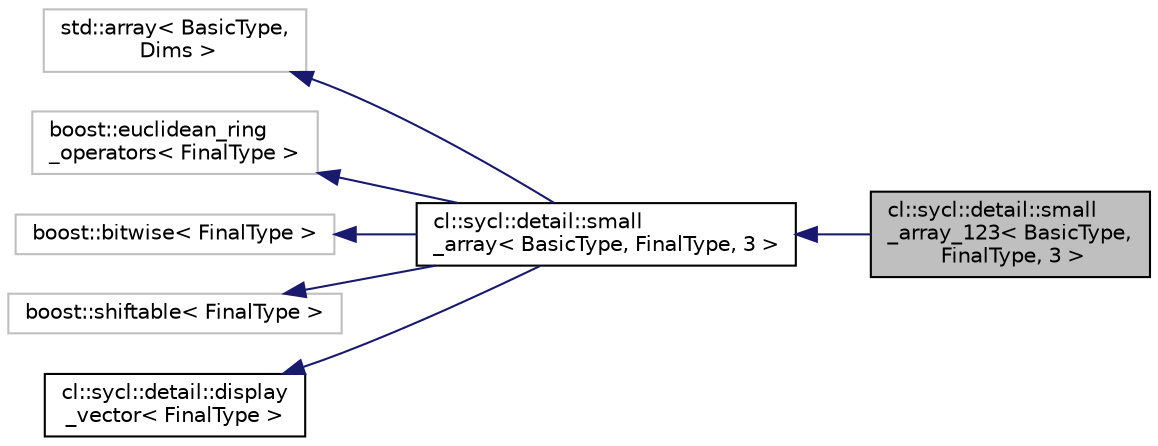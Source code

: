digraph "cl::sycl::detail::small_array_123&lt; BasicType, FinalType, 3 &gt;"
{
 // INTERACTIVE_SVG=YES
  bgcolor="transparent";
  edge [fontname="Helvetica",fontsize="10",labelfontname="Helvetica",labelfontsize="10"];
  node [fontname="Helvetica",fontsize="10",shape=record];
  rankdir="LR";
  Node1 [label="cl::sycl::detail::small\l_array_123\< BasicType,\l FinalType, 3 \>",height=0.2,width=0.4,color="black", fillcolor="grey75", style="filled", fontcolor="black"];
  Node2 -> Node1 [dir="back",color="midnightblue",fontsize="10",style="solid",fontname="Helvetica"];
  Node2 [label="cl::sycl::detail::small\l_array\< BasicType, FinalType, 3 \>",height=0.2,width=0.4,color="black",URL="$group__helpers.html"];
  Node3 -> Node2 [dir="back",color="midnightblue",fontsize="10",style="solid",fontname="Helvetica"];
  Node3 [label="std::array\< BasicType,\l Dims \>",height=0.2,width=0.4,color="grey75"];
  Node4 -> Node2 [dir="back",color="midnightblue",fontsize="10",style="solid",fontname="Helvetica"];
  Node4 [label="boost::euclidean_ring\l_operators\< FinalType \>",height=0.2,width=0.4,color="grey75"];
  Node5 -> Node2 [dir="back",color="midnightblue",fontsize="10",style="solid",fontname="Helvetica"];
  Node5 [label="boost::bitwise\< FinalType \>",height=0.2,width=0.4,color="grey75"];
  Node6 -> Node2 [dir="back",color="midnightblue",fontsize="10",style="solid",fontname="Helvetica"];
  Node6 [label="boost::shiftable\< FinalType \>",height=0.2,width=0.4,color="grey75"];
  Node7 -> Node2 [dir="back",color="midnightblue",fontsize="10",style="solid",fontname="Helvetica"];
  Node7 [label="cl::sycl::detail::display\l_vector\< FinalType \>",height=0.2,width=0.4,color="black",URL="$group__debug__trace.html"];
}
